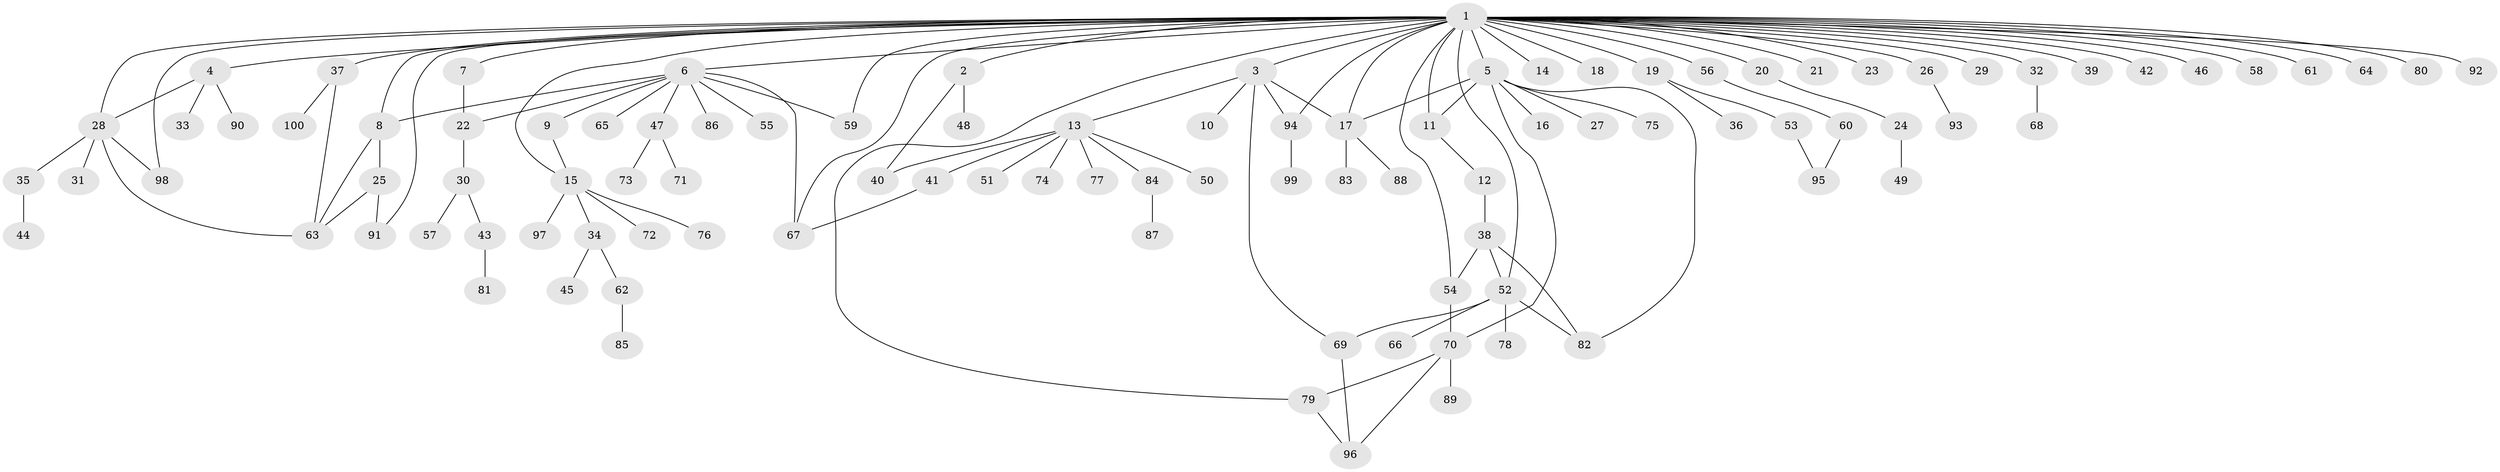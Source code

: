 // Generated by graph-tools (version 1.1) at 2025/38/02/21/25 10:38:53]
// undirected, 100 vertices, 126 edges
graph export_dot {
graph [start="1"]
  node [color=gray90,style=filled];
  1;
  2;
  3;
  4;
  5;
  6;
  7;
  8;
  9;
  10;
  11;
  12;
  13;
  14;
  15;
  16;
  17;
  18;
  19;
  20;
  21;
  22;
  23;
  24;
  25;
  26;
  27;
  28;
  29;
  30;
  31;
  32;
  33;
  34;
  35;
  36;
  37;
  38;
  39;
  40;
  41;
  42;
  43;
  44;
  45;
  46;
  47;
  48;
  49;
  50;
  51;
  52;
  53;
  54;
  55;
  56;
  57;
  58;
  59;
  60;
  61;
  62;
  63;
  64;
  65;
  66;
  67;
  68;
  69;
  70;
  71;
  72;
  73;
  74;
  75;
  76;
  77;
  78;
  79;
  80;
  81;
  82;
  83;
  84;
  85;
  86;
  87;
  88;
  89;
  90;
  91;
  92;
  93;
  94;
  95;
  96;
  97;
  98;
  99;
  100;
  1 -- 2;
  1 -- 3;
  1 -- 4;
  1 -- 5;
  1 -- 6;
  1 -- 7;
  1 -- 8;
  1 -- 11;
  1 -- 14;
  1 -- 15;
  1 -- 17;
  1 -- 18;
  1 -- 19;
  1 -- 20;
  1 -- 21;
  1 -- 23;
  1 -- 26;
  1 -- 28;
  1 -- 29;
  1 -- 32;
  1 -- 37;
  1 -- 39;
  1 -- 42;
  1 -- 46;
  1 -- 52;
  1 -- 54;
  1 -- 56;
  1 -- 58;
  1 -- 59;
  1 -- 61;
  1 -- 64;
  1 -- 67;
  1 -- 79;
  1 -- 80;
  1 -- 91;
  1 -- 92;
  1 -- 94;
  1 -- 98;
  2 -- 40;
  2 -- 48;
  3 -- 10;
  3 -- 13;
  3 -- 17;
  3 -- 69;
  3 -- 94;
  4 -- 28;
  4 -- 33;
  4 -- 90;
  5 -- 11;
  5 -- 16;
  5 -- 17;
  5 -- 27;
  5 -- 70;
  5 -- 75;
  5 -- 82;
  6 -- 8;
  6 -- 9;
  6 -- 22;
  6 -- 47;
  6 -- 55;
  6 -- 59;
  6 -- 65;
  6 -- 67;
  6 -- 86;
  7 -- 22;
  8 -- 25;
  8 -- 63;
  9 -- 15;
  11 -- 12;
  12 -- 38;
  13 -- 40;
  13 -- 41;
  13 -- 50;
  13 -- 51;
  13 -- 74;
  13 -- 77;
  13 -- 84;
  15 -- 34;
  15 -- 72;
  15 -- 76;
  15 -- 97;
  17 -- 83;
  17 -- 88;
  19 -- 36;
  19 -- 53;
  20 -- 24;
  22 -- 30;
  24 -- 49;
  25 -- 63;
  25 -- 91;
  26 -- 93;
  28 -- 31;
  28 -- 35;
  28 -- 63;
  28 -- 98;
  30 -- 43;
  30 -- 57;
  32 -- 68;
  34 -- 45;
  34 -- 62;
  35 -- 44;
  37 -- 63;
  37 -- 100;
  38 -- 52;
  38 -- 54;
  38 -- 82;
  41 -- 67;
  43 -- 81;
  47 -- 71;
  47 -- 73;
  52 -- 66;
  52 -- 69;
  52 -- 78;
  52 -- 82;
  53 -- 95;
  54 -- 70;
  56 -- 60;
  60 -- 95;
  62 -- 85;
  69 -- 96;
  70 -- 79;
  70 -- 89;
  70 -- 96;
  79 -- 96;
  84 -- 87;
  94 -- 99;
}
